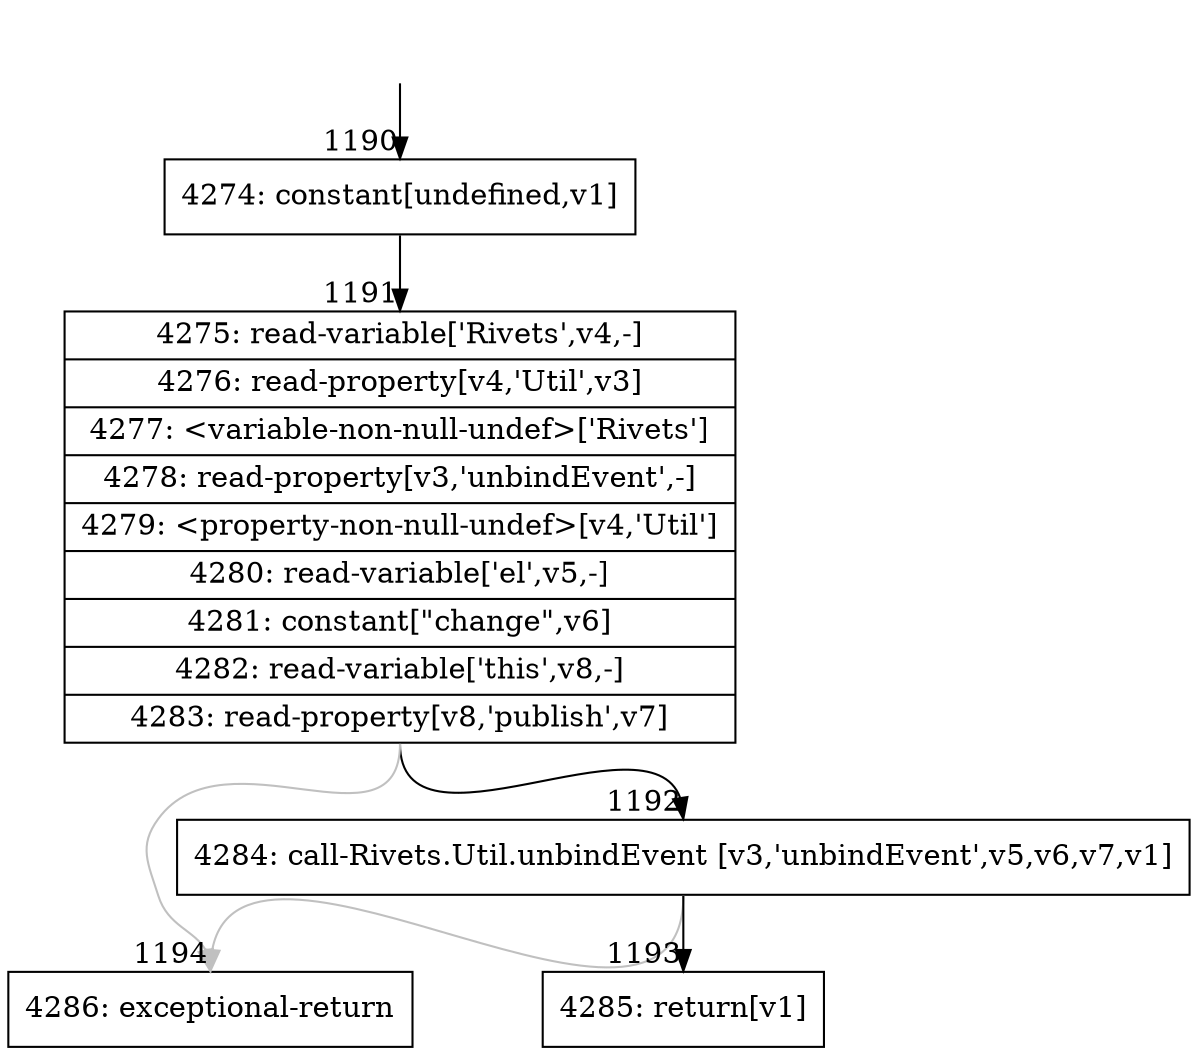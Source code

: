 digraph {
rankdir="TD"
BB_entry91[shape=none,label=""];
BB_entry91 -> BB1190 [tailport=s, headport=n, headlabel="    1190"]
BB1190 [shape=record label="{4274: constant[undefined,v1]}" ] 
BB1190 -> BB1191 [tailport=s, headport=n, headlabel="      1191"]
BB1191 [shape=record label="{4275: read-variable['Rivets',v4,-]|4276: read-property[v4,'Util',v3]|4277: \<variable-non-null-undef\>['Rivets']|4278: read-property[v3,'unbindEvent',-]|4279: \<property-non-null-undef\>[v4,'Util']|4280: read-variable['el',v5,-]|4281: constant[\"change\",v6]|4282: read-variable['this',v8,-]|4283: read-property[v8,'publish',v7]}" ] 
BB1191 -> BB1192 [tailport=s, headport=n, headlabel="      1192"]
BB1191 -> BB1194 [tailport=s, headport=n, color=gray, headlabel="      1194"]
BB1192 [shape=record label="{4284: call-Rivets.Util.unbindEvent [v3,'unbindEvent',v5,v6,v7,v1]}" ] 
BB1192 -> BB1193 [tailport=s, headport=n, headlabel="      1193"]
BB1192 -> BB1194 [tailport=s, headport=n, color=gray]
BB1193 [shape=record label="{4285: return[v1]}" ] 
BB1194 [shape=record label="{4286: exceptional-return}" ] 
//#$~ 955
}
